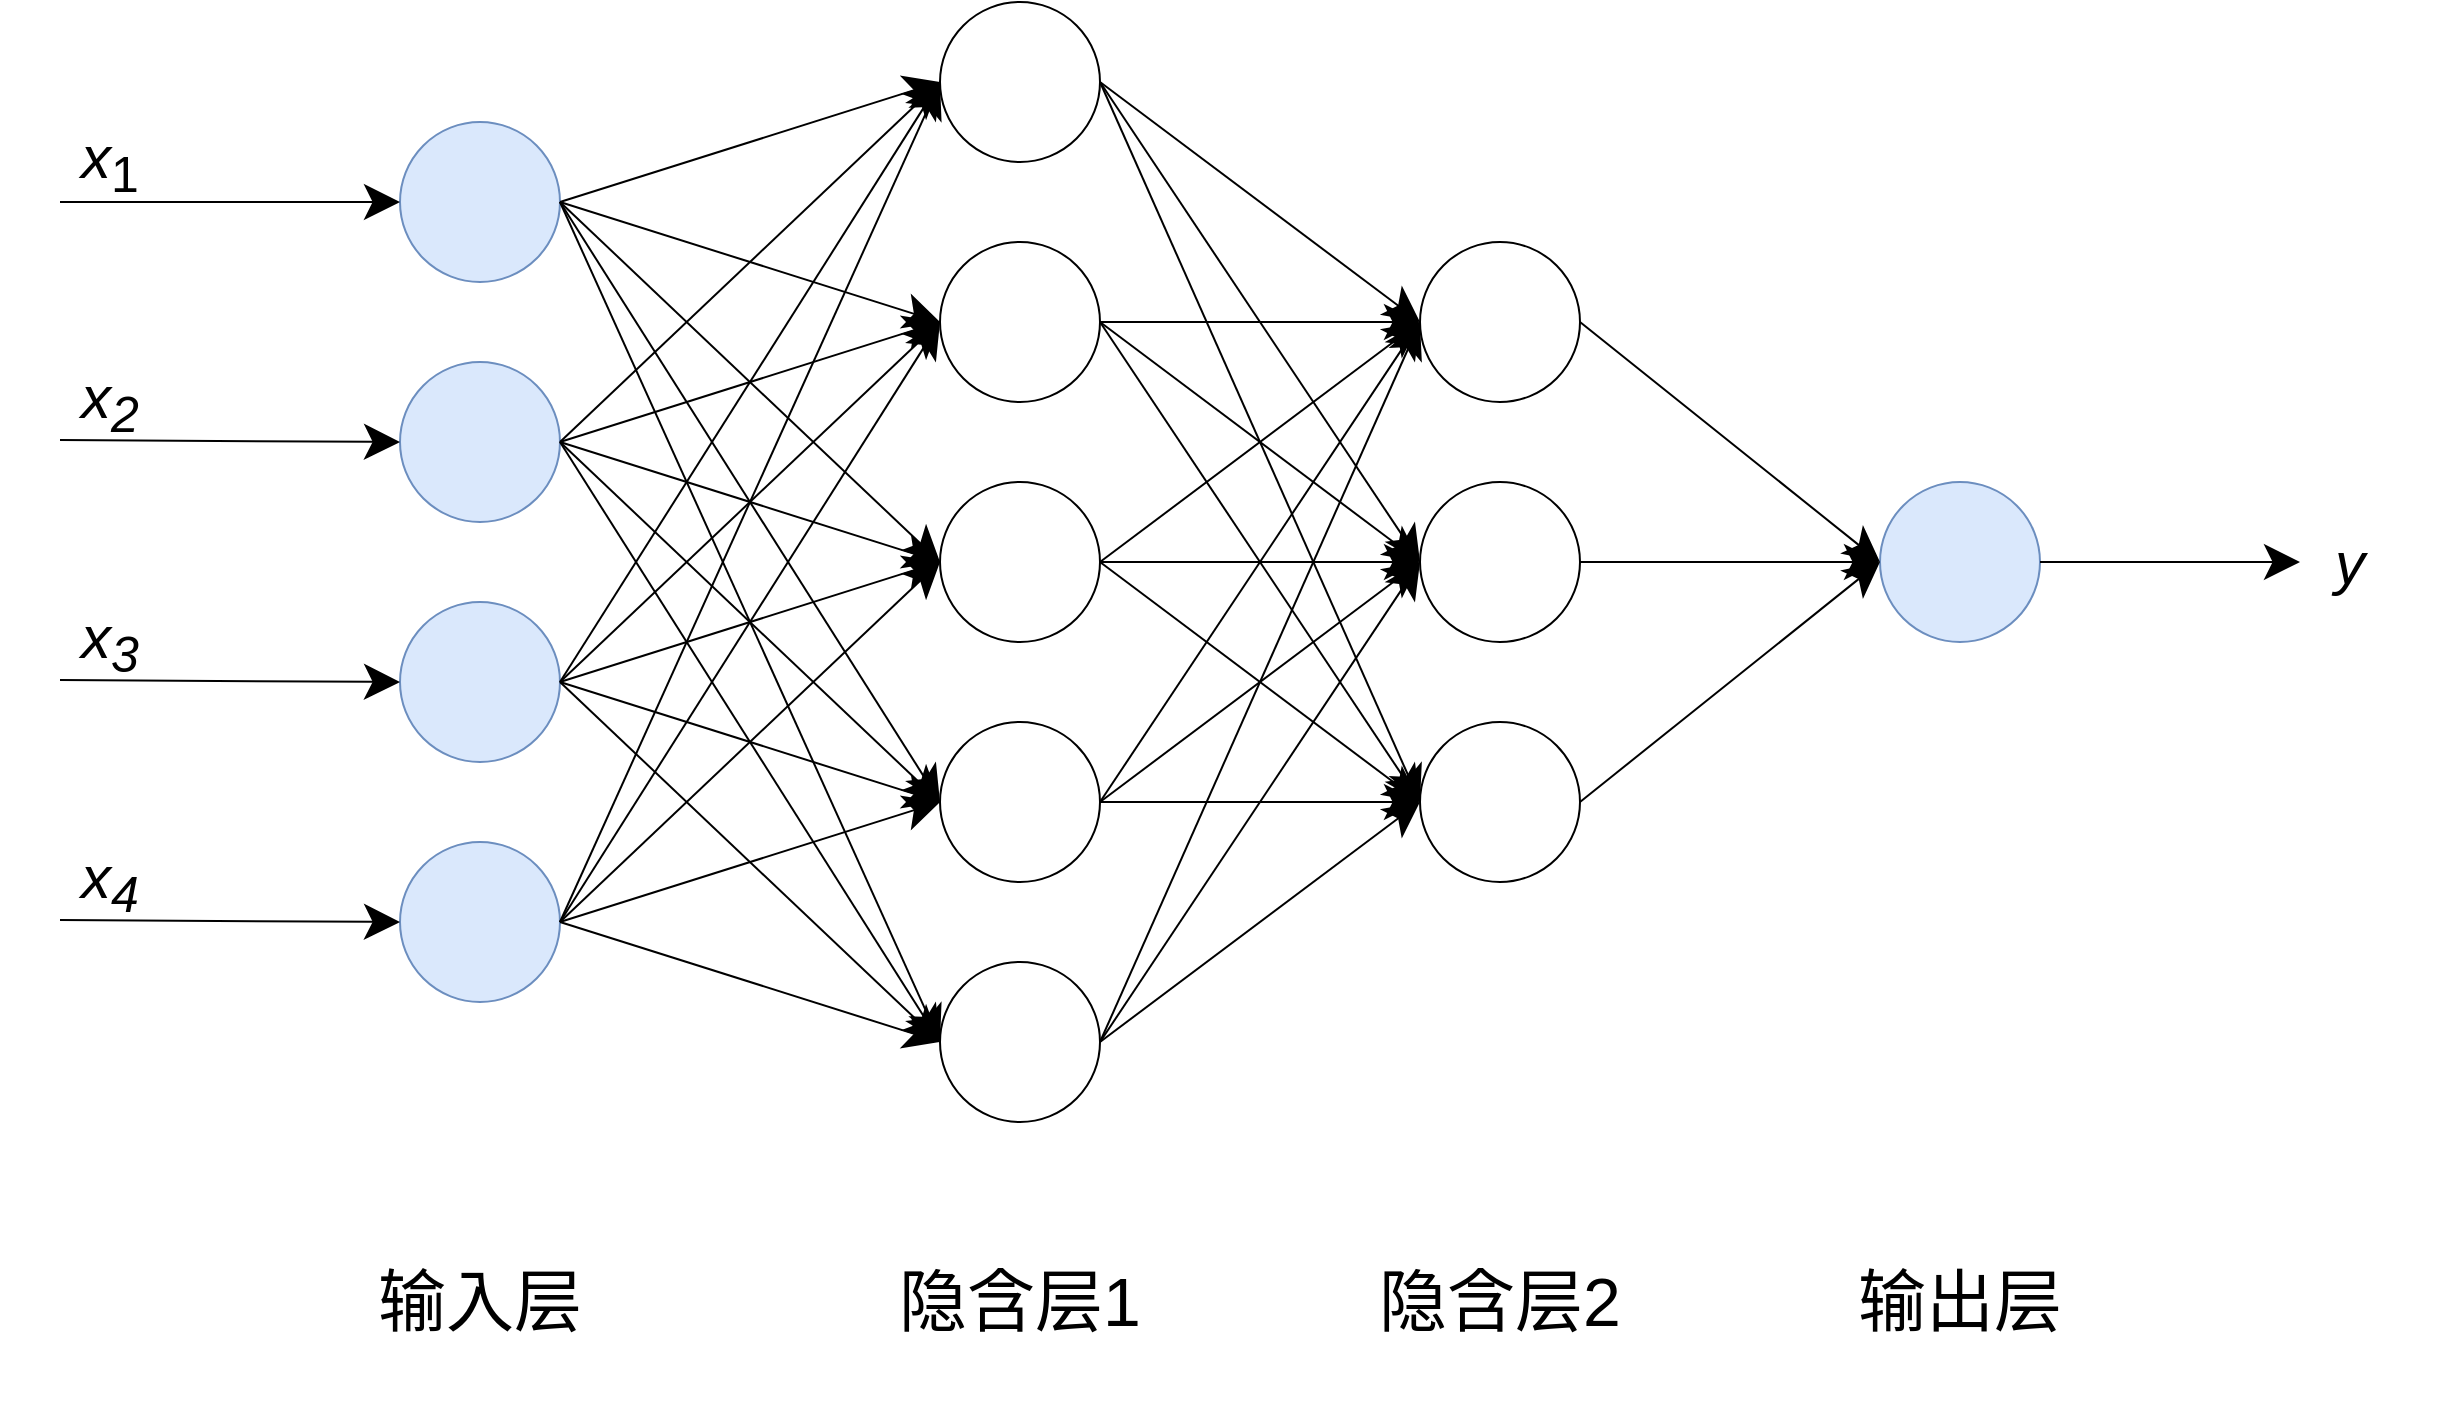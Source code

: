 <mxfile version="24.1.0" type="github">
  <diagram name="第 1 页" id="iHe0eLOxINaDJ7IoXMpm">
    <mxGraphModel dx="2084" dy="1154" grid="1" gridSize="10" guides="1" tooltips="1" connect="1" arrows="1" fold="1" page="1" pageScale="1" pageWidth="827" pageHeight="1169" math="0" shadow="0">
      <root>
        <mxCell id="0" />
        <mxCell id="1" parent="0" />
        <mxCell id="i1hHL8ImmHjXWmI8OAom-1" value="" style="ellipse;whiteSpace=wrap;html=1;aspect=fixed;fillColor=#dae8fc;strokeColor=#6c8ebf;" vertex="1" parent="1">
          <mxGeometry x="240" y="240" width="80" height="80" as="geometry" />
        </mxCell>
        <mxCell id="i1hHL8ImmHjXWmI8OAom-3" value="" style="ellipse;whiteSpace=wrap;html=1;aspect=fixed;fillColor=#dae8fc;strokeColor=#6c8ebf;" vertex="1" parent="1">
          <mxGeometry x="240" y="360" width="80" height="80" as="geometry" />
        </mxCell>
        <mxCell id="i1hHL8ImmHjXWmI8OAom-11" value="" style="ellipse;whiteSpace=wrap;html=1;aspect=fixed;fillColor=#dae8fc;strokeColor=#6c8ebf;" vertex="1" parent="1">
          <mxGeometry x="240" y="480" width="80" height="80" as="geometry" />
        </mxCell>
        <mxCell id="i1hHL8ImmHjXWmI8OAom-12" value="" style="ellipse;whiteSpace=wrap;html=1;aspect=fixed;fillColor=#dae8fc;strokeColor=#6c8ebf;" vertex="1" parent="1">
          <mxGeometry x="240" y="600" width="80" height="80" as="geometry" />
        </mxCell>
        <mxCell id="i1hHL8ImmHjXWmI8OAom-13" value="" style="ellipse;whiteSpace=wrap;html=1;aspect=fixed;" vertex="1" parent="1">
          <mxGeometry x="510" y="180" width="80" height="80" as="geometry" />
        </mxCell>
        <mxCell id="i1hHL8ImmHjXWmI8OAom-14" value="" style="ellipse;whiteSpace=wrap;html=1;aspect=fixed;" vertex="1" parent="1">
          <mxGeometry x="510" y="300" width="80" height="80" as="geometry" />
        </mxCell>
        <mxCell id="i1hHL8ImmHjXWmI8OAom-15" value="" style="ellipse;whiteSpace=wrap;html=1;aspect=fixed;" vertex="1" parent="1">
          <mxGeometry x="510" y="420" width="80" height="80" as="geometry" />
        </mxCell>
        <mxCell id="i1hHL8ImmHjXWmI8OAom-16" value="" style="ellipse;whiteSpace=wrap;html=1;aspect=fixed;" vertex="1" parent="1">
          <mxGeometry x="510" y="540" width="80" height="80" as="geometry" />
        </mxCell>
        <mxCell id="i1hHL8ImmHjXWmI8OAom-17" value="" style="ellipse;whiteSpace=wrap;html=1;aspect=fixed;" vertex="1" parent="1">
          <mxGeometry x="510" y="660" width="80" height="80" as="geometry" />
        </mxCell>
        <mxCell id="i1hHL8ImmHjXWmI8OAom-18" value="" style="ellipse;whiteSpace=wrap;html=1;aspect=fixed;" vertex="1" parent="1">
          <mxGeometry x="750" y="300" width="80" height="80" as="geometry" />
        </mxCell>
        <mxCell id="i1hHL8ImmHjXWmI8OAom-19" value="" style="ellipse;whiteSpace=wrap;html=1;aspect=fixed;" vertex="1" parent="1">
          <mxGeometry x="750" y="420" width="80" height="80" as="geometry" />
        </mxCell>
        <mxCell id="i1hHL8ImmHjXWmI8OAom-20" value="" style="ellipse;whiteSpace=wrap;html=1;aspect=fixed;" vertex="1" parent="1">
          <mxGeometry x="750" y="540" width="80" height="80" as="geometry" />
        </mxCell>
        <mxCell id="i1hHL8ImmHjXWmI8OAom-21" value="" style="ellipse;whiteSpace=wrap;html=1;aspect=fixed;fillColor=#dae8fc;strokeColor=#6c8ebf;" vertex="1" parent="1">
          <mxGeometry x="980" y="420" width="80" height="80" as="geometry" />
        </mxCell>
        <mxCell id="i1hHL8ImmHjXWmI8OAom-22" value="" style="endArrow=classic;html=1;rounded=0;exitX=1;exitY=0.5;exitDx=0;exitDy=0;entryX=0;entryY=0.5;entryDx=0;entryDy=0;strokeWidth=1;endSize=15;" edge="1" parent="1" source="i1hHL8ImmHjXWmI8OAom-1" target="i1hHL8ImmHjXWmI8OAom-13">
          <mxGeometry width="50" height="50" relative="1" as="geometry">
            <mxPoint x="720" y="560" as="sourcePoint" />
            <mxPoint x="770" y="510" as="targetPoint" />
          </mxGeometry>
        </mxCell>
        <mxCell id="i1hHL8ImmHjXWmI8OAom-23" value="" style="endArrow=classic;html=1;rounded=0;entryX=0;entryY=0.5;entryDx=0;entryDy=0;strokeWidth=1;endSize=15;" edge="1" parent="1" target="i1hHL8ImmHjXWmI8OAom-14">
          <mxGeometry width="50" height="50" relative="1" as="geometry">
            <mxPoint x="320" y="280" as="sourcePoint" />
            <mxPoint x="500" y="230" as="targetPoint" />
          </mxGeometry>
        </mxCell>
        <mxCell id="i1hHL8ImmHjXWmI8OAom-24" value="" style="endArrow=classic;html=1;rounded=0;entryX=0;entryY=0.5;entryDx=0;entryDy=0;strokeWidth=1;endSize=15;exitX=1;exitY=0.5;exitDx=0;exitDy=0;" edge="1" parent="1" source="i1hHL8ImmHjXWmI8OAom-1" target="i1hHL8ImmHjXWmI8OAom-15">
          <mxGeometry width="50" height="50" relative="1" as="geometry">
            <mxPoint x="330" y="290" as="sourcePoint" />
            <mxPoint x="500" y="350" as="targetPoint" />
          </mxGeometry>
        </mxCell>
        <mxCell id="i1hHL8ImmHjXWmI8OAom-25" value="" style="endArrow=classic;html=1;rounded=0;entryX=0;entryY=0.5;entryDx=0;entryDy=0;strokeWidth=1;endSize=15;exitX=1;exitY=0.5;exitDx=0;exitDy=0;" edge="1" parent="1" source="i1hHL8ImmHjXWmI8OAom-1" target="i1hHL8ImmHjXWmI8OAom-16">
          <mxGeometry width="50" height="50" relative="1" as="geometry">
            <mxPoint x="290" y="370" as="sourcePoint" />
            <mxPoint x="460" y="550" as="targetPoint" />
          </mxGeometry>
        </mxCell>
        <mxCell id="i1hHL8ImmHjXWmI8OAom-26" value="" style="endArrow=classic;html=1;rounded=0;entryX=0;entryY=0.5;entryDx=0;entryDy=0;strokeWidth=1;endSize=15;exitX=1;exitY=0.5;exitDx=0;exitDy=0;" edge="1" parent="1" source="i1hHL8ImmHjXWmI8OAom-1" target="i1hHL8ImmHjXWmI8OAom-17">
          <mxGeometry width="50" height="50" relative="1" as="geometry">
            <mxPoint x="340" y="435" as="sourcePoint" />
            <mxPoint x="510" y="735" as="targetPoint" />
          </mxGeometry>
        </mxCell>
        <mxCell id="i1hHL8ImmHjXWmI8OAom-28" value="" style="endArrow=classic;html=1;rounded=0;exitX=1;exitY=0.5;exitDx=0;exitDy=0;entryX=0;entryY=0.5;entryDx=0;entryDy=0;strokeWidth=1;endSize=15;" edge="1" parent="1" source="i1hHL8ImmHjXWmI8OAom-3" target="i1hHL8ImmHjXWmI8OAom-13">
          <mxGeometry width="50" height="50" relative="1" as="geometry">
            <mxPoint x="960" y="740" as="sourcePoint" />
            <mxPoint x="1130" y="680" as="targetPoint" />
          </mxGeometry>
        </mxCell>
        <mxCell id="i1hHL8ImmHjXWmI8OAom-29" value="" style="endArrow=classic;html=1;rounded=0;entryX=0;entryY=0.5;entryDx=0;entryDy=0;strokeWidth=1;endSize=15;exitX=1;exitY=0.5;exitDx=0;exitDy=0;" edge="1" parent="1" source="i1hHL8ImmHjXWmI8OAom-3" target="i1hHL8ImmHjXWmI8OAom-14">
          <mxGeometry width="50" height="50" relative="1" as="geometry">
            <mxPoint x="960" y="740" as="sourcePoint" />
            <mxPoint x="1130" y="800" as="targetPoint" />
          </mxGeometry>
        </mxCell>
        <mxCell id="i1hHL8ImmHjXWmI8OAom-30" value="" style="endArrow=classic;html=1;rounded=0;entryX=0;entryY=0.5;entryDx=0;entryDy=0;strokeWidth=1;endSize=15;exitX=1;exitY=0.5;exitDx=0;exitDy=0;" edge="1" parent="1" source="i1hHL8ImmHjXWmI8OAom-3" target="i1hHL8ImmHjXWmI8OAom-15">
          <mxGeometry width="50" height="50" relative="1" as="geometry">
            <mxPoint x="310" y="400" as="sourcePoint" />
            <mxPoint x="1130" y="920" as="targetPoint" />
          </mxGeometry>
        </mxCell>
        <mxCell id="i1hHL8ImmHjXWmI8OAom-31" value="" style="endArrow=classic;html=1;rounded=0;entryX=0;entryY=0.5;entryDx=0;entryDy=0;strokeWidth=1;endSize=15;exitX=1;exitY=0.5;exitDx=0;exitDy=0;" edge="1" parent="1" source="i1hHL8ImmHjXWmI8OAom-3" target="i1hHL8ImmHjXWmI8OAom-16">
          <mxGeometry width="50" height="50" relative="1" as="geometry">
            <mxPoint x="360" y="480" as="sourcePoint" />
            <mxPoint x="1130" y="1040" as="targetPoint" />
          </mxGeometry>
        </mxCell>
        <mxCell id="i1hHL8ImmHjXWmI8OAom-32" value="" style="endArrow=classic;html=1;rounded=0;entryX=0;entryY=0.5;entryDx=0;entryDy=0;strokeWidth=1;endSize=15;exitX=1;exitY=0.5;exitDx=0;exitDy=0;" edge="1" parent="1" source="i1hHL8ImmHjXWmI8OAom-3" target="i1hHL8ImmHjXWmI8OAom-17">
          <mxGeometry width="50" height="50" relative="1" as="geometry">
            <mxPoint x="390" y="650" as="sourcePoint" />
            <mxPoint x="1130" y="1160" as="targetPoint" />
          </mxGeometry>
        </mxCell>
        <mxCell id="i1hHL8ImmHjXWmI8OAom-33" value="" style="endArrow=classic;html=1;rounded=0;exitX=1;exitY=0.5;exitDx=0;exitDy=0;entryX=0;entryY=0.5;entryDx=0;entryDy=0;strokeWidth=1;endSize=15;" edge="1" parent="1" source="i1hHL8ImmHjXWmI8OAom-12" target="i1hHL8ImmHjXWmI8OAom-13">
          <mxGeometry width="50" height="50" relative="1" as="geometry">
            <mxPoint x="1220" y="640" as="sourcePoint" />
            <mxPoint x="1390" y="460" as="targetPoint" />
          </mxGeometry>
        </mxCell>
        <mxCell id="i1hHL8ImmHjXWmI8OAom-34" value="" style="endArrow=classic;html=1;rounded=0;entryX=0;entryY=0.5;entryDx=0;entryDy=0;strokeWidth=1;endSize=15;exitX=1;exitY=0.5;exitDx=0;exitDy=0;" edge="1" parent="1" source="i1hHL8ImmHjXWmI8OAom-12" target="i1hHL8ImmHjXWmI8OAom-14">
          <mxGeometry width="50" height="50" relative="1" as="geometry">
            <mxPoint x="400" y="750" as="sourcePoint" />
            <mxPoint x="1390" y="580" as="targetPoint" />
          </mxGeometry>
        </mxCell>
        <mxCell id="i1hHL8ImmHjXWmI8OAom-35" value="" style="endArrow=classic;html=1;rounded=0;entryX=0;entryY=0.5;entryDx=0;entryDy=0;strokeWidth=1;endSize=15;exitX=1;exitY=0.5;exitDx=0;exitDy=0;" edge="1" parent="1" source="i1hHL8ImmHjXWmI8OAom-12" target="i1hHL8ImmHjXWmI8OAom-15">
          <mxGeometry width="50" height="50" relative="1" as="geometry">
            <mxPoint x="1220" y="640" as="sourcePoint" />
            <mxPoint x="1390" y="700" as="targetPoint" />
          </mxGeometry>
        </mxCell>
        <mxCell id="i1hHL8ImmHjXWmI8OAom-36" value="" style="endArrow=classic;html=1;rounded=0;entryX=0;entryY=0.5;entryDx=0;entryDy=0;strokeWidth=1;endSize=15;exitX=1;exitY=0.5;exitDx=0;exitDy=0;" edge="1" parent="1" source="i1hHL8ImmHjXWmI8OAom-12" target="i1hHL8ImmHjXWmI8OAom-16">
          <mxGeometry width="50" height="50" relative="1" as="geometry">
            <mxPoint x="1220" y="640" as="sourcePoint" />
            <mxPoint x="1390" y="820" as="targetPoint" />
          </mxGeometry>
        </mxCell>
        <mxCell id="i1hHL8ImmHjXWmI8OAom-37" value="" style="endArrow=classic;html=1;rounded=0;entryX=0;entryY=0.5;entryDx=0;entryDy=0;strokeWidth=1;endSize=15;exitX=1;exitY=0.5;exitDx=0;exitDy=0;" edge="1" parent="1" source="i1hHL8ImmHjXWmI8OAom-12" target="i1hHL8ImmHjXWmI8OAom-17">
          <mxGeometry width="50" height="50" relative="1" as="geometry">
            <mxPoint x="1220" y="640" as="sourcePoint" />
            <mxPoint x="1390" y="940" as="targetPoint" />
          </mxGeometry>
        </mxCell>
        <mxCell id="i1hHL8ImmHjXWmI8OAom-38" value="" style="endArrow=classic;html=1;rounded=0;exitX=1;exitY=0.5;exitDx=0;exitDy=0;entryX=0;entryY=0.5;entryDx=0;entryDy=0;strokeWidth=1;endSize=15;" edge="1" parent="1" source="i1hHL8ImmHjXWmI8OAom-11" target="i1hHL8ImmHjXWmI8OAom-13">
          <mxGeometry width="50" height="50" relative="1" as="geometry">
            <mxPoint x="950" y="850" as="sourcePoint" />
            <mxPoint x="1120" y="670" as="targetPoint" />
          </mxGeometry>
        </mxCell>
        <mxCell id="i1hHL8ImmHjXWmI8OAom-39" value="" style="endArrow=classic;html=1;rounded=0;entryX=0;entryY=0.5;entryDx=0;entryDy=0;strokeWidth=1;endSize=15;exitX=1;exitY=0.5;exitDx=0;exitDy=0;" edge="1" parent="1" source="i1hHL8ImmHjXWmI8OAom-11" target="i1hHL8ImmHjXWmI8OAom-14">
          <mxGeometry width="50" height="50" relative="1" as="geometry">
            <mxPoint x="950" y="850" as="sourcePoint" />
            <mxPoint x="1120" y="790" as="targetPoint" />
          </mxGeometry>
        </mxCell>
        <mxCell id="i1hHL8ImmHjXWmI8OAom-40" value="" style="endArrow=classic;html=1;rounded=0;entryX=0;entryY=0.5;entryDx=0;entryDy=0;strokeWidth=1;endSize=15;exitX=1;exitY=0.5;exitDx=0;exitDy=0;" edge="1" parent="1" source="i1hHL8ImmHjXWmI8OAom-11" target="i1hHL8ImmHjXWmI8OAom-15">
          <mxGeometry width="50" height="50" relative="1" as="geometry">
            <mxPoint x="950" y="850" as="sourcePoint" />
            <mxPoint x="1120" y="910" as="targetPoint" />
          </mxGeometry>
        </mxCell>
        <mxCell id="i1hHL8ImmHjXWmI8OAom-41" value="" style="endArrow=classic;html=1;rounded=0;entryX=0;entryY=0.5;entryDx=0;entryDy=0;strokeWidth=1;endSize=15;exitX=1;exitY=0.5;exitDx=0;exitDy=0;" edge="1" parent="1" source="i1hHL8ImmHjXWmI8OAom-11" target="i1hHL8ImmHjXWmI8OAom-16">
          <mxGeometry width="50" height="50" relative="1" as="geometry">
            <mxPoint x="950" y="850" as="sourcePoint" />
            <mxPoint x="1120" y="1030" as="targetPoint" />
          </mxGeometry>
        </mxCell>
        <mxCell id="i1hHL8ImmHjXWmI8OAom-42" value="" style="endArrow=classic;html=1;rounded=0;entryX=0;entryY=0.5;entryDx=0;entryDy=0;strokeWidth=1;endSize=15;exitX=1;exitY=0.5;exitDx=0;exitDy=0;" edge="1" parent="1" source="i1hHL8ImmHjXWmI8OAom-11" target="i1hHL8ImmHjXWmI8OAom-17">
          <mxGeometry width="50" height="50" relative="1" as="geometry">
            <mxPoint x="950" y="850" as="sourcePoint" />
            <mxPoint x="1120" y="1150" as="targetPoint" />
          </mxGeometry>
        </mxCell>
        <mxCell id="i1hHL8ImmHjXWmI8OAom-43" value="" style="endArrow=classic;html=1;rounded=0;exitX=1;exitY=0.5;exitDx=0;exitDy=0;entryX=0;entryY=0.5;entryDx=0;entryDy=0;strokeWidth=1;endSize=15;" edge="1" parent="1" source="i1hHL8ImmHjXWmI8OAom-13" target="i1hHL8ImmHjXWmI8OAom-18">
          <mxGeometry width="50" height="50" relative="1" as="geometry">
            <mxPoint x="1000" y="200" as="sourcePoint" />
            <mxPoint x="1170" y="140" as="targetPoint" />
          </mxGeometry>
        </mxCell>
        <mxCell id="i1hHL8ImmHjXWmI8OAom-44" value="" style="endArrow=classic;html=1;rounded=0;exitX=1;exitY=0.5;exitDx=0;exitDy=0;entryX=0;entryY=0.5;entryDx=0;entryDy=0;strokeWidth=1;endSize=15;" edge="1" parent="1" source="i1hHL8ImmHjXWmI8OAom-13" target="i1hHL8ImmHjXWmI8OAom-19">
          <mxGeometry width="50" height="50" relative="1" as="geometry">
            <mxPoint x="580" y="270" as="sourcePoint" />
            <mxPoint x="740" y="390" as="targetPoint" />
          </mxGeometry>
        </mxCell>
        <mxCell id="i1hHL8ImmHjXWmI8OAom-45" value="" style="endArrow=classic;html=1;rounded=0;exitX=1;exitY=0.5;exitDx=0;exitDy=0;entryX=0;entryY=0.5;entryDx=0;entryDy=0;strokeWidth=1;endSize=15;" edge="1" parent="1" source="i1hHL8ImmHjXWmI8OAom-13" target="i1hHL8ImmHjXWmI8OAom-20">
          <mxGeometry width="50" height="50" relative="1" as="geometry">
            <mxPoint x="570" y="290" as="sourcePoint" />
            <mxPoint x="730" y="530" as="targetPoint" />
          </mxGeometry>
        </mxCell>
        <mxCell id="i1hHL8ImmHjXWmI8OAom-46" value="" style="endArrow=classic;html=1;rounded=0;exitX=1;exitY=0.5;exitDx=0;exitDy=0;entryX=0;entryY=0.5;entryDx=0;entryDy=0;strokeWidth=1;endSize=15;" edge="1" parent="1" source="i1hHL8ImmHjXWmI8OAom-15" target="i1hHL8ImmHjXWmI8OAom-18">
          <mxGeometry width="50" height="50" relative="1" as="geometry">
            <mxPoint x="1270" y="280" as="sourcePoint" />
            <mxPoint x="1430" y="400" as="targetPoint" />
          </mxGeometry>
        </mxCell>
        <mxCell id="i1hHL8ImmHjXWmI8OAom-47" value="" style="endArrow=classic;html=1;rounded=0;exitX=1;exitY=0.5;exitDx=0;exitDy=0;entryX=0;entryY=0.5;entryDx=0;entryDy=0;strokeWidth=1;endSize=15;" edge="1" parent="1" source="i1hHL8ImmHjXWmI8OAom-15" target="i1hHL8ImmHjXWmI8OAom-19">
          <mxGeometry width="50" height="50" relative="1" as="geometry">
            <mxPoint x="1270" y="280" as="sourcePoint" />
            <mxPoint x="1430" y="520" as="targetPoint" />
          </mxGeometry>
        </mxCell>
        <mxCell id="i1hHL8ImmHjXWmI8OAom-48" value="" style="endArrow=classic;html=1;rounded=0;exitX=1;exitY=0.5;exitDx=0;exitDy=0;entryX=0;entryY=0.5;entryDx=0;entryDy=0;strokeWidth=1;endSize=15;" edge="1" parent="1" source="i1hHL8ImmHjXWmI8OAom-15" target="i1hHL8ImmHjXWmI8OAom-20">
          <mxGeometry width="50" height="50" relative="1" as="geometry">
            <mxPoint x="1270" y="280" as="sourcePoint" />
            <mxPoint x="1430" y="640" as="targetPoint" />
          </mxGeometry>
        </mxCell>
        <mxCell id="i1hHL8ImmHjXWmI8OAom-49" value="" style="endArrow=classic;html=1;rounded=0;entryX=0;entryY=0.5;entryDx=0;entryDy=0;strokeWidth=1;endSize=15;exitX=1;exitY=0.5;exitDx=0;exitDy=0;" edge="1" parent="1" source="i1hHL8ImmHjXWmI8OAom-16" target="i1hHL8ImmHjXWmI8OAom-18">
          <mxGeometry width="50" height="50" relative="1" as="geometry">
            <mxPoint x="1280" y="580" as="sourcePoint" />
            <mxPoint x="1380" y="750" as="targetPoint" />
          </mxGeometry>
        </mxCell>
        <mxCell id="i1hHL8ImmHjXWmI8OAom-50" value="" style="endArrow=classic;html=1;rounded=0;exitX=1;exitY=0.5;exitDx=0;exitDy=0;entryX=0;entryY=0.5;entryDx=0;entryDy=0;strokeWidth=1;endSize=15;" edge="1" parent="1" source="i1hHL8ImmHjXWmI8OAom-16" target="i1hHL8ImmHjXWmI8OAom-19">
          <mxGeometry width="50" height="50" relative="1" as="geometry">
            <mxPoint x="1220" y="630" as="sourcePoint" />
            <mxPoint x="1380" y="870" as="targetPoint" />
          </mxGeometry>
        </mxCell>
        <mxCell id="i1hHL8ImmHjXWmI8OAom-51" value="" style="endArrow=classic;html=1;rounded=0;exitX=1;exitY=0.5;exitDx=0;exitDy=0;entryX=0;entryY=0.5;entryDx=0;entryDy=0;strokeWidth=1;endSize=15;" edge="1" parent="1" source="i1hHL8ImmHjXWmI8OAom-16" target="i1hHL8ImmHjXWmI8OAom-20">
          <mxGeometry width="50" height="50" relative="1" as="geometry">
            <mxPoint x="1220" y="630" as="sourcePoint" />
            <mxPoint x="1380" y="990" as="targetPoint" />
          </mxGeometry>
        </mxCell>
        <mxCell id="i1hHL8ImmHjXWmI8OAom-52" value="" style="endArrow=classic;html=1;rounded=0;exitX=1;exitY=0.5;exitDx=0;exitDy=0;entryX=0;entryY=0.5;entryDx=0;entryDy=0;strokeWidth=1;endSize=15;" edge="1" parent="1" source="i1hHL8ImmHjXWmI8OAom-14" target="i1hHL8ImmHjXWmI8OAom-20">
          <mxGeometry width="50" height="50" relative="1" as="geometry">
            <mxPoint x="1010" y="30" as="sourcePoint" />
            <mxPoint x="1170" y="150" as="targetPoint" />
          </mxGeometry>
        </mxCell>
        <mxCell id="i1hHL8ImmHjXWmI8OAom-53" value="" style="endArrow=classic;html=1;rounded=0;entryX=0;entryY=0.5;entryDx=0;entryDy=0;strokeWidth=1;endSize=15;exitX=1;exitY=0.5;exitDx=0;exitDy=0;" edge="1" parent="1" source="i1hHL8ImmHjXWmI8OAom-14" target="i1hHL8ImmHjXWmI8OAom-19">
          <mxGeometry width="50" height="50" relative="1" as="geometry">
            <mxPoint x="900" y="140" as="sourcePoint" />
            <mxPoint x="1170" y="270" as="targetPoint" />
          </mxGeometry>
        </mxCell>
        <mxCell id="i1hHL8ImmHjXWmI8OAom-54" value="" style="endArrow=classic;html=1;rounded=0;entryX=0;entryY=0.5;entryDx=0;entryDy=0;strokeWidth=1;endSize=15;exitX=1;exitY=0.5;exitDx=0;exitDy=0;" edge="1" parent="1" source="i1hHL8ImmHjXWmI8OAom-14" target="i1hHL8ImmHjXWmI8OAom-18">
          <mxGeometry width="50" height="50" relative="1" as="geometry">
            <mxPoint x="940" y="150" as="sourcePoint" />
            <mxPoint x="1170" y="390" as="targetPoint" />
          </mxGeometry>
        </mxCell>
        <mxCell id="i1hHL8ImmHjXWmI8OAom-56" value="" style="endArrow=classic;html=1;rounded=0;entryX=0;entryY=0.5;entryDx=0;entryDy=0;strokeWidth=1;endSize=15;exitX=1;exitY=0.5;exitDx=0;exitDy=0;" edge="1" parent="1" source="i1hHL8ImmHjXWmI8OAom-17" target="i1hHL8ImmHjXWmI8OAom-18">
          <mxGeometry width="50" height="50" relative="1" as="geometry">
            <mxPoint x="1270" y="120" as="sourcePoint" />
            <mxPoint x="1370" y="290" as="targetPoint" />
          </mxGeometry>
        </mxCell>
        <mxCell id="i1hHL8ImmHjXWmI8OAom-57" value="" style="endArrow=classic;html=1;rounded=0;exitX=1;exitY=0.5;exitDx=0;exitDy=0;entryX=0;entryY=0.5;entryDx=0;entryDy=0;strokeWidth=1;endSize=15;" edge="1" parent="1" source="i1hHL8ImmHjXWmI8OAom-17" target="i1hHL8ImmHjXWmI8OAom-19">
          <mxGeometry width="50" height="50" relative="1" as="geometry">
            <mxPoint x="1210" y="170" as="sourcePoint" />
            <mxPoint x="1370" y="410" as="targetPoint" />
          </mxGeometry>
        </mxCell>
        <mxCell id="i1hHL8ImmHjXWmI8OAom-58" value="" style="endArrow=classic;html=1;rounded=0;exitX=1;exitY=0.5;exitDx=0;exitDy=0;entryX=0;entryY=0.5;entryDx=0;entryDy=0;strokeWidth=1;endSize=15;" edge="1" parent="1" source="i1hHL8ImmHjXWmI8OAom-17" target="i1hHL8ImmHjXWmI8OAom-20">
          <mxGeometry width="50" height="50" relative="1" as="geometry">
            <mxPoint x="1210" y="170" as="sourcePoint" />
            <mxPoint x="1370" y="530" as="targetPoint" />
          </mxGeometry>
        </mxCell>
        <mxCell id="i1hHL8ImmHjXWmI8OAom-59" value="" style="endArrow=classic;html=1;rounded=0;exitX=1;exitY=0.5;exitDx=0;exitDy=0;entryX=0;entryY=0.5;entryDx=0;entryDy=0;strokeWidth=1;endSize=15;" edge="1" parent="1" source="i1hHL8ImmHjXWmI8OAom-18" target="i1hHL8ImmHjXWmI8OAom-21">
          <mxGeometry width="50" height="50" relative="1" as="geometry">
            <mxPoint x="1030" y="160" as="sourcePoint" />
            <mxPoint x="1190" y="280" as="targetPoint" />
          </mxGeometry>
        </mxCell>
        <mxCell id="i1hHL8ImmHjXWmI8OAom-60" value="" style="endArrow=classic;html=1;rounded=0;exitX=1;exitY=0.5;exitDx=0;exitDy=0;strokeWidth=1;endSize=15;entryX=0;entryY=0.5;entryDx=0;entryDy=0;" edge="1" parent="1" source="i1hHL8ImmHjXWmI8OAom-19" target="i1hHL8ImmHjXWmI8OAom-21">
          <mxGeometry width="50" height="50" relative="1" as="geometry">
            <mxPoint x="840" y="350" as="sourcePoint" />
            <mxPoint x="960" y="590" as="targetPoint" />
          </mxGeometry>
        </mxCell>
        <mxCell id="i1hHL8ImmHjXWmI8OAom-61" value="" style="endArrow=classic;html=1;rounded=0;exitX=1;exitY=0.5;exitDx=0;exitDy=0;strokeWidth=1;endSize=15;entryX=0;entryY=0.5;entryDx=0;entryDy=0;" edge="1" parent="1" source="i1hHL8ImmHjXWmI8OAom-20" target="i1hHL8ImmHjXWmI8OAom-21">
          <mxGeometry width="50" height="50" relative="1" as="geometry">
            <mxPoint x="847" y="600" as="sourcePoint" />
            <mxPoint x="997" y="600" as="targetPoint" />
          </mxGeometry>
        </mxCell>
        <mxCell id="i1hHL8ImmHjXWmI8OAom-62" value="" style="endArrow=classic;html=1;rounded=0;entryX=0;entryY=0.5;entryDx=0;entryDy=0;strokeWidth=1;endSize=15;" edge="1" parent="1" target="i1hHL8ImmHjXWmI8OAom-1">
          <mxGeometry width="50" height="50" relative="1" as="geometry">
            <mxPoint x="70" y="280" as="sourcePoint" />
            <mxPoint x="827" y="190" as="targetPoint" />
          </mxGeometry>
        </mxCell>
        <mxCell id="i1hHL8ImmHjXWmI8OAom-63" value="" style="endArrow=classic;html=1;rounded=0;strokeWidth=1;endSize=15;entryX=0;entryY=0.5;entryDx=0;entryDy=0;" edge="1" parent="1" target="i1hHL8ImmHjXWmI8OAom-3">
          <mxGeometry width="50" height="50" relative="1" as="geometry">
            <mxPoint x="70" y="399" as="sourcePoint" />
            <mxPoint x="70" y="470" as="targetPoint" />
          </mxGeometry>
        </mxCell>
        <mxCell id="i1hHL8ImmHjXWmI8OAom-65" value="" style="endArrow=classic;html=1;rounded=0;strokeWidth=1;endSize=15;entryX=0;entryY=0.5;entryDx=0;entryDy=0;" edge="1" parent="1" target="i1hHL8ImmHjXWmI8OAom-11">
          <mxGeometry width="50" height="50" relative="1" as="geometry">
            <mxPoint x="70" y="519" as="sourcePoint" />
            <mxPoint x="140" y="580" as="targetPoint" />
          </mxGeometry>
        </mxCell>
        <mxCell id="i1hHL8ImmHjXWmI8OAom-66" value="" style="endArrow=classic;html=1;rounded=0;strokeWidth=1;endSize=15;entryX=0;entryY=0.5;entryDx=0;entryDy=0;" edge="1" parent="1" target="i1hHL8ImmHjXWmI8OAom-12">
          <mxGeometry width="50" height="50" relative="1" as="geometry">
            <mxPoint x="70" y="639" as="sourcePoint" />
            <mxPoint x="180" y="710" as="targetPoint" />
          </mxGeometry>
        </mxCell>
        <mxCell id="i1hHL8ImmHjXWmI8OAom-67" value="" style="endArrow=classic;html=1;rounded=0;strokeWidth=1;endSize=15;exitX=1;exitY=0.5;exitDx=0;exitDy=0;" edge="1" parent="1" source="i1hHL8ImmHjXWmI8OAom-21">
          <mxGeometry width="50" height="50" relative="1" as="geometry">
            <mxPoint x="1100" y="540" as="sourcePoint" />
            <mxPoint x="1190" y="460" as="targetPoint" />
          </mxGeometry>
        </mxCell>
        <mxCell id="i1hHL8ImmHjXWmI8OAom-68" value="&lt;i&gt;x&lt;/i&gt;&lt;span style=&quot;font-size: 30px;&quot;&gt;&lt;sub&gt;1&lt;/sub&gt;&lt;/span&gt;" style="text;html=1;align=center;verticalAlign=middle;whiteSpace=wrap;rounded=0;fontSize=30;" vertex="1" parent="1">
          <mxGeometry x="40" y="220" width="110" height="80" as="geometry" />
        </mxCell>
        <mxCell id="i1hHL8ImmHjXWmI8OAom-69" value="&lt;i&gt;x&lt;sub&gt;2&lt;/sub&gt;&lt;/i&gt;" style="text;html=1;align=center;verticalAlign=middle;whiteSpace=wrap;rounded=0;fontSize=30;" vertex="1" parent="1">
          <mxGeometry x="40" y="340" width="110" height="80" as="geometry" />
        </mxCell>
        <mxCell id="i1hHL8ImmHjXWmI8OAom-70" value="&lt;i&gt;x&lt;sub&gt;3&lt;/sub&gt;&lt;/i&gt;" style="text;html=1;align=center;verticalAlign=middle;whiteSpace=wrap;rounded=0;fontSize=30;" vertex="1" parent="1">
          <mxGeometry x="40" y="460" width="110" height="80" as="geometry" />
        </mxCell>
        <mxCell id="i1hHL8ImmHjXWmI8OAom-71" value="&lt;i&gt;x&lt;sub&gt;4&lt;/sub&gt;&lt;/i&gt;" style="text;html=1;align=center;verticalAlign=middle;whiteSpace=wrap;rounded=0;fontSize=30;" vertex="1" parent="1">
          <mxGeometry x="40" y="580" width="110" height="80" as="geometry" />
        </mxCell>
        <mxCell id="i1hHL8ImmHjXWmI8OAom-72" value="&lt;i&gt;y&lt;/i&gt;" style="text;html=1;align=center;verticalAlign=middle;whiteSpace=wrap;rounded=0;fontSize=30;" vertex="1" parent="1">
          <mxGeometry x="1160" y="420" width="110" height="80" as="geometry" />
        </mxCell>
        <mxCell id="i1hHL8ImmHjXWmI8OAom-73" value="输入层" style="text;html=1;align=center;verticalAlign=middle;whiteSpace=wrap;rounded=0;fontSize=34;" vertex="1" parent="1">
          <mxGeometry x="195" y="780" width="170" height="100" as="geometry" />
        </mxCell>
        <mxCell id="i1hHL8ImmHjXWmI8OAom-74" value="隐含层1" style="text;html=1;align=center;verticalAlign=middle;whiteSpace=wrap;rounded=0;fontSize=34;" vertex="1" parent="1">
          <mxGeometry x="465" y="780" width="170" height="100" as="geometry" />
        </mxCell>
        <mxCell id="i1hHL8ImmHjXWmI8OAom-75" value="隐含层2" style="text;html=1;align=center;verticalAlign=middle;whiteSpace=wrap;rounded=0;fontSize=34;" vertex="1" parent="1">
          <mxGeometry x="705" y="780" width="170" height="100" as="geometry" />
        </mxCell>
        <mxCell id="i1hHL8ImmHjXWmI8OAom-76" value="输出层" style="text;html=1;align=center;verticalAlign=middle;whiteSpace=wrap;rounded=0;fontSize=34;" vertex="1" parent="1">
          <mxGeometry x="935" y="780" width="170" height="100" as="geometry" />
        </mxCell>
      </root>
    </mxGraphModel>
  </diagram>
</mxfile>
